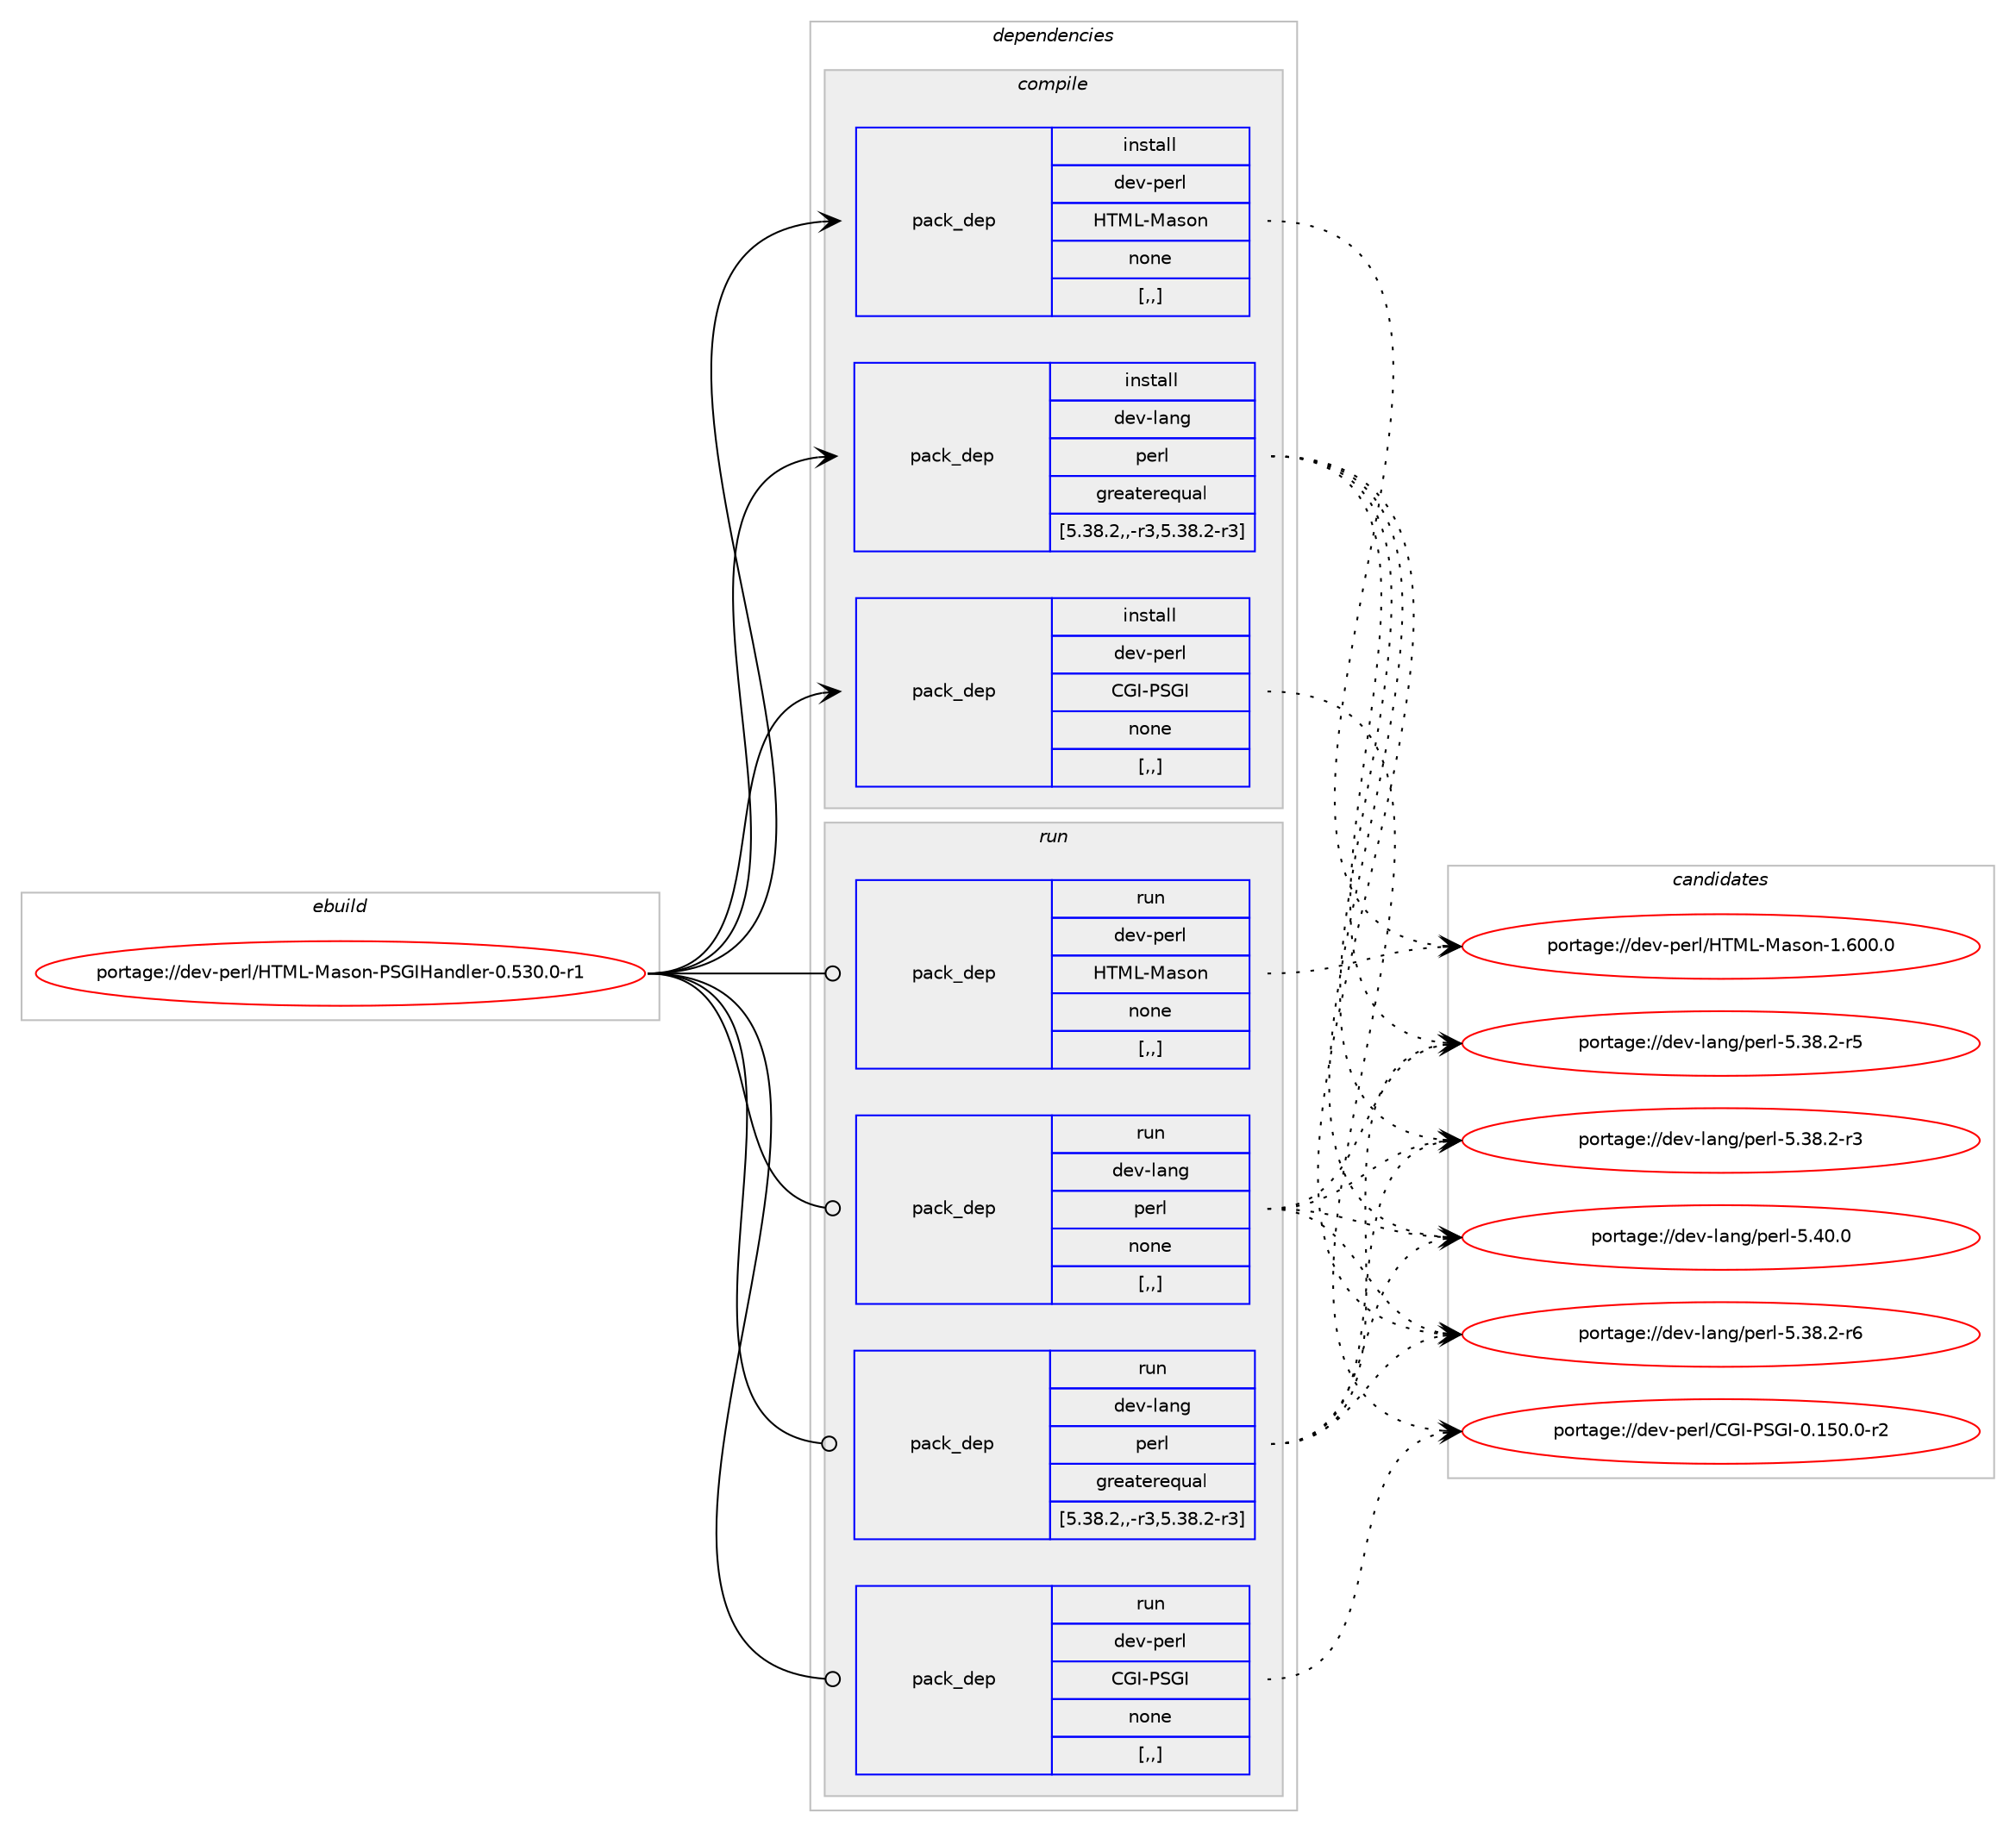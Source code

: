 digraph prolog {

# *************
# Graph options
# *************

newrank=true;
concentrate=true;
compound=true;
graph [rankdir=LR,fontname=Helvetica,fontsize=10,ranksep=1.5];#, ranksep=2.5, nodesep=0.2];
edge  [arrowhead=vee];
node  [fontname=Helvetica,fontsize=10];

# **********
# The ebuild
# **********

subgraph cluster_leftcol {
color=gray;
label=<<i>ebuild</i>>;
id [label="portage://dev-perl/HTML-Mason-PSGIHandler-0.530.0-r1", color=red, width=4, href="../dev-perl/HTML-Mason-PSGIHandler-0.530.0-r1.svg"];
}

# ****************
# The dependencies
# ****************

subgraph cluster_midcol {
color=gray;
label=<<i>dependencies</i>>;
subgraph cluster_compile {
fillcolor="#eeeeee";
style=filled;
label=<<i>compile</i>>;
subgraph pack460544 {
dependency625476 [label=<<TABLE BORDER="0" CELLBORDER="1" CELLSPACING="0" CELLPADDING="4" WIDTH="220"><TR><TD ROWSPAN="6" CELLPADDING="30">pack_dep</TD></TR><TR><TD WIDTH="110">install</TD></TR><TR><TD>dev-lang</TD></TR><TR><TD>perl</TD></TR><TR><TD>greaterequal</TD></TR><TR><TD>[5.38.2,,-r3,5.38.2-r3]</TD></TR></TABLE>>, shape=none, color=blue];
}
id:e -> dependency625476:w [weight=20,style="solid",arrowhead="vee"];
subgraph pack460545 {
dependency625477 [label=<<TABLE BORDER="0" CELLBORDER="1" CELLSPACING="0" CELLPADDING="4" WIDTH="220"><TR><TD ROWSPAN="6" CELLPADDING="30">pack_dep</TD></TR><TR><TD WIDTH="110">install</TD></TR><TR><TD>dev-perl</TD></TR><TR><TD>CGI-PSGI</TD></TR><TR><TD>none</TD></TR><TR><TD>[,,]</TD></TR></TABLE>>, shape=none, color=blue];
}
id:e -> dependency625477:w [weight=20,style="solid",arrowhead="vee"];
subgraph pack460546 {
dependency625478 [label=<<TABLE BORDER="0" CELLBORDER="1" CELLSPACING="0" CELLPADDING="4" WIDTH="220"><TR><TD ROWSPAN="6" CELLPADDING="30">pack_dep</TD></TR><TR><TD WIDTH="110">install</TD></TR><TR><TD>dev-perl</TD></TR><TR><TD>HTML-Mason</TD></TR><TR><TD>none</TD></TR><TR><TD>[,,]</TD></TR></TABLE>>, shape=none, color=blue];
}
id:e -> dependency625478:w [weight=20,style="solid",arrowhead="vee"];
}
subgraph cluster_compileandrun {
fillcolor="#eeeeee";
style=filled;
label=<<i>compile and run</i>>;
}
subgraph cluster_run {
fillcolor="#eeeeee";
style=filled;
label=<<i>run</i>>;
subgraph pack460547 {
dependency625479 [label=<<TABLE BORDER="0" CELLBORDER="1" CELLSPACING="0" CELLPADDING="4" WIDTH="220"><TR><TD ROWSPAN="6" CELLPADDING="30">pack_dep</TD></TR><TR><TD WIDTH="110">run</TD></TR><TR><TD>dev-lang</TD></TR><TR><TD>perl</TD></TR><TR><TD>greaterequal</TD></TR><TR><TD>[5.38.2,,-r3,5.38.2-r3]</TD></TR></TABLE>>, shape=none, color=blue];
}
id:e -> dependency625479:w [weight=20,style="solid",arrowhead="odot"];
subgraph pack460548 {
dependency625480 [label=<<TABLE BORDER="0" CELLBORDER="1" CELLSPACING="0" CELLPADDING="4" WIDTH="220"><TR><TD ROWSPAN="6" CELLPADDING="30">pack_dep</TD></TR><TR><TD WIDTH="110">run</TD></TR><TR><TD>dev-lang</TD></TR><TR><TD>perl</TD></TR><TR><TD>none</TD></TR><TR><TD>[,,]</TD></TR></TABLE>>, shape=none, color=blue];
}
id:e -> dependency625480:w [weight=20,style="solid",arrowhead="odot"];
subgraph pack460549 {
dependency625481 [label=<<TABLE BORDER="0" CELLBORDER="1" CELLSPACING="0" CELLPADDING="4" WIDTH="220"><TR><TD ROWSPAN="6" CELLPADDING="30">pack_dep</TD></TR><TR><TD WIDTH="110">run</TD></TR><TR><TD>dev-perl</TD></TR><TR><TD>CGI-PSGI</TD></TR><TR><TD>none</TD></TR><TR><TD>[,,]</TD></TR></TABLE>>, shape=none, color=blue];
}
id:e -> dependency625481:w [weight=20,style="solid",arrowhead="odot"];
subgraph pack460550 {
dependency625482 [label=<<TABLE BORDER="0" CELLBORDER="1" CELLSPACING="0" CELLPADDING="4" WIDTH="220"><TR><TD ROWSPAN="6" CELLPADDING="30">pack_dep</TD></TR><TR><TD WIDTH="110">run</TD></TR><TR><TD>dev-perl</TD></TR><TR><TD>HTML-Mason</TD></TR><TR><TD>none</TD></TR><TR><TD>[,,]</TD></TR></TABLE>>, shape=none, color=blue];
}
id:e -> dependency625482:w [weight=20,style="solid",arrowhead="odot"];
}
}

# **************
# The candidates
# **************

subgraph cluster_choices {
rank=same;
color=gray;
label=<<i>candidates</i>>;

subgraph choice460544 {
color=black;
nodesep=1;
choice10010111845108971101034711210111410845534652484648 [label="portage://dev-lang/perl-5.40.0", color=red, width=4,href="../dev-lang/perl-5.40.0.svg"];
choice100101118451089711010347112101114108455346515646504511454 [label="portage://dev-lang/perl-5.38.2-r6", color=red, width=4,href="../dev-lang/perl-5.38.2-r6.svg"];
choice100101118451089711010347112101114108455346515646504511453 [label="portage://dev-lang/perl-5.38.2-r5", color=red, width=4,href="../dev-lang/perl-5.38.2-r5.svg"];
choice100101118451089711010347112101114108455346515646504511451 [label="portage://dev-lang/perl-5.38.2-r3", color=red, width=4,href="../dev-lang/perl-5.38.2-r3.svg"];
dependency625476:e -> choice10010111845108971101034711210111410845534652484648:w [style=dotted,weight="100"];
dependency625476:e -> choice100101118451089711010347112101114108455346515646504511454:w [style=dotted,weight="100"];
dependency625476:e -> choice100101118451089711010347112101114108455346515646504511453:w [style=dotted,weight="100"];
dependency625476:e -> choice100101118451089711010347112101114108455346515646504511451:w [style=dotted,weight="100"];
}
subgraph choice460545 {
color=black;
nodesep=1;
choice1001011184511210111410847677173458083717345484649534846484511450 [label="portage://dev-perl/CGI-PSGI-0.150.0-r2", color=red, width=4,href="../dev-perl/CGI-PSGI-0.150.0-r2.svg"];
dependency625477:e -> choice1001011184511210111410847677173458083717345484649534846484511450:w [style=dotted,weight="100"];
}
subgraph choice460546 {
color=black;
nodesep=1;
choice1001011184511210111410847728477764577971151111104549465448484648 [label="portage://dev-perl/HTML-Mason-1.600.0", color=red, width=4,href="../dev-perl/HTML-Mason-1.600.0.svg"];
dependency625478:e -> choice1001011184511210111410847728477764577971151111104549465448484648:w [style=dotted,weight="100"];
}
subgraph choice460547 {
color=black;
nodesep=1;
choice10010111845108971101034711210111410845534652484648 [label="portage://dev-lang/perl-5.40.0", color=red, width=4,href="../dev-lang/perl-5.40.0.svg"];
choice100101118451089711010347112101114108455346515646504511454 [label="portage://dev-lang/perl-5.38.2-r6", color=red, width=4,href="../dev-lang/perl-5.38.2-r6.svg"];
choice100101118451089711010347112101114108455346515646504511453 [label="portage://dev-lang/perl-5.38.2-r5", color=red, width=4,href="../dev-lang/perl-5.38.2-r5.svg"];
choice100101118451089711010347112101114108455346515646504511451 [label="portage://dev-lang/perl-5.38.2-r3", color=red, width=4,href="../dev-lang/perl-5.38.2-r3.svg"];
dependency625479:e -> choice10010111845108971101034711210111410845534652484648:w [style=dotted,weight="100"];
dependency625479:e -> choice100101118451089711010347112101114108455346515646504511454:w [style=dotted,weight="100"];
dependency625479:e -> choice100101118451089711010347112101114108455346515646504511453:w [style=dotted,weight="100"];
dependency625479:e -> choice100101118451089711010347112101114108455346515646504511451:w [style=dotted,weight="100"];
}
subgraph choice460548 {
color=black;
nodesep=1;
choice10010111845108971101034711210111410845534652484648 [label="portage://dev-lang/perl-5.40.0", color=red, width=4,href="../dev-lang/perl-5.40.0.svg"];
choice100101118451089711010347112101114108455346515646504511454 [label="portage://dev-lang/perl-5.38.2-r6", color=red, width=4,href="../dev-lang/perl-5.38.2-r6.svg"];
choice100101118451089711010347112101114108455346515646504511453 [label="portage://dev-lang/perl-5.38.2-r5", color=red, width=4,href="../dev-lang/perl-5.38.2-r5.svg"];
choice100101118451089711010347112101114108455346515646504511451 [label="portage://dev-lang/perl-5.38.2-r3", color=red, width=4,href="../dev-lang/perl-5.38.2-r3.svg"];
dependency625480:e -> choice10010111845108971101034711210111410845534652484648:w [style=dotted,weight="100"];
dependency625480:e -> choice100101118451089711010347112101114108455346515646504511454:w [style=dotted,weight="100"];
dependency625480:e -> choice100101118451089711010347112101114108455346515646504511453:w [style=dotted,weight="100"];
dependency625480:e -> choice100101118451089711010347112101114108455346515646504511451:w [style=dotted,weight="100"];
}
subgraph choice460549 {
color=black;
nodesep=1;
choice1001011184511210111410847677173458083717345484649534846484511450 [label="portage://dev-perl/CGI-PSGI-0.150.0-r2", color=red, width=4,href="../dev-perl/CGI-PSGI-0.150.0-r2.svg"];
dependency625481:e -> choice1001011184511210111410847677173458083717345484649534846484511450:w [style=dotted,weight="100"];
}
subgraph choice460550 {
color=black;
nodesep=1;
choice1001011184511210111410847728477764577971151111104549465448484648 [label="portage://dev-perl/HTML-Mason-1.600.0", color=red, width=4,href="../dev-perl/HTML-Mason-1.600.0.svg"];
dependency625482:e -> choice1001011184511210111410847728477764577971151111104549465448484648:w [style=dotted,weight="100"];
}
}

}
